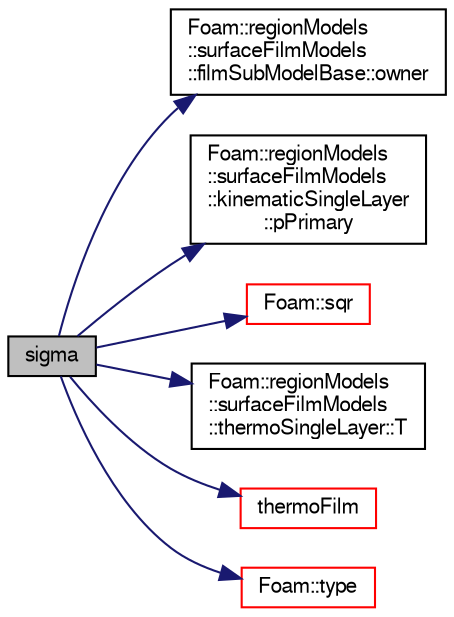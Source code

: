 digraph "sigma"
{
  bgcolor="transparent";
  edge [fontname="FreeSans",fontsize="10",labelfontname="FreeSans",labelfontsize="10"];
  node [fontname="FreeSans",fontsize="10",shape=record];
  rankdir="LR";
  Node1224 [label="sigma",height=0.2,width=0.4,color="black", fillcolor="grey75", style="filled", fontcolor="black"];
  Node1224 -> Node1225 [color="midnightblue",fontsize="10",style="solid",fontname="FreeSans"];
  Node1225 [label="Foam::regionModels\l::surfaceFilmModels\l::filmSubModelBase::owner",height=0.2,width=0.4,color="black",URL="$a29050.html#a9002aeea87356bb78bf0dabcf1f745d8",tooltip="Return const access to the owner surface film model. "];
  Node1224 -> Node1226 [color="midnightblue",fontsize="10",style="solid",fontname="FreeSans"];
  Node1226 [label="Foam::regionModels\l::surfaceFilmModels\l::kinematicSingleLayer\l::pPrimary",height=0.2,width=0.4,color="black",URL="$a29042.html#ae516893af7107592d00c2d7dd424c799",tooltip="Pressure / [Pa]. "];
  Node1224 -> Node1227 [color="midnightblue",fontsize="10",style="solid",fontname="FreeSans"];
  Node1227 [label="Foam::sqr",height=0.2,width=0.4,color="red",URL="$a21124.html#a277dc11c581d53826ab5090b08f3b17b"];
  Node1224 -> Node1231 [color="midnightblue",fontsize="10",style="solid",fontname="FreeSans"];
  Node1231 [label="Foam::regionModels\l::surfaceFilmModels\l::thermoSingleLayer::T",height=0.2,width=0.4,color="black",URL="$a29182.html#a4cdc587a2b31f4bae995d375d3e9aeab",tooltip="Return the film mean temperature [K]. "];
  Node1224 -> Node1232 [color="midnightblue",fontsize="10",style="solid",fontname="FreeSans"];
  Node1232 [label="thermoFilm",height=0.2,width=0.4,color="red",URL="$a29066.html#a0147da7db80761ef000c09159b8d6149",tooltip="Return a reference to a thermo film. "];
  Node1224 -> Node1280 [color="midnightblue",fontsize="10",style="solid",fontname="FreeSans"];
  Node1280 [label="Foam::type",height=0.2,width=0.4,color="red",URL="$a21124.html#aec48583af672626378f501eb9fc32cd1",tooltip="Return the file type: DIRECTORY or FILE. "];
}
